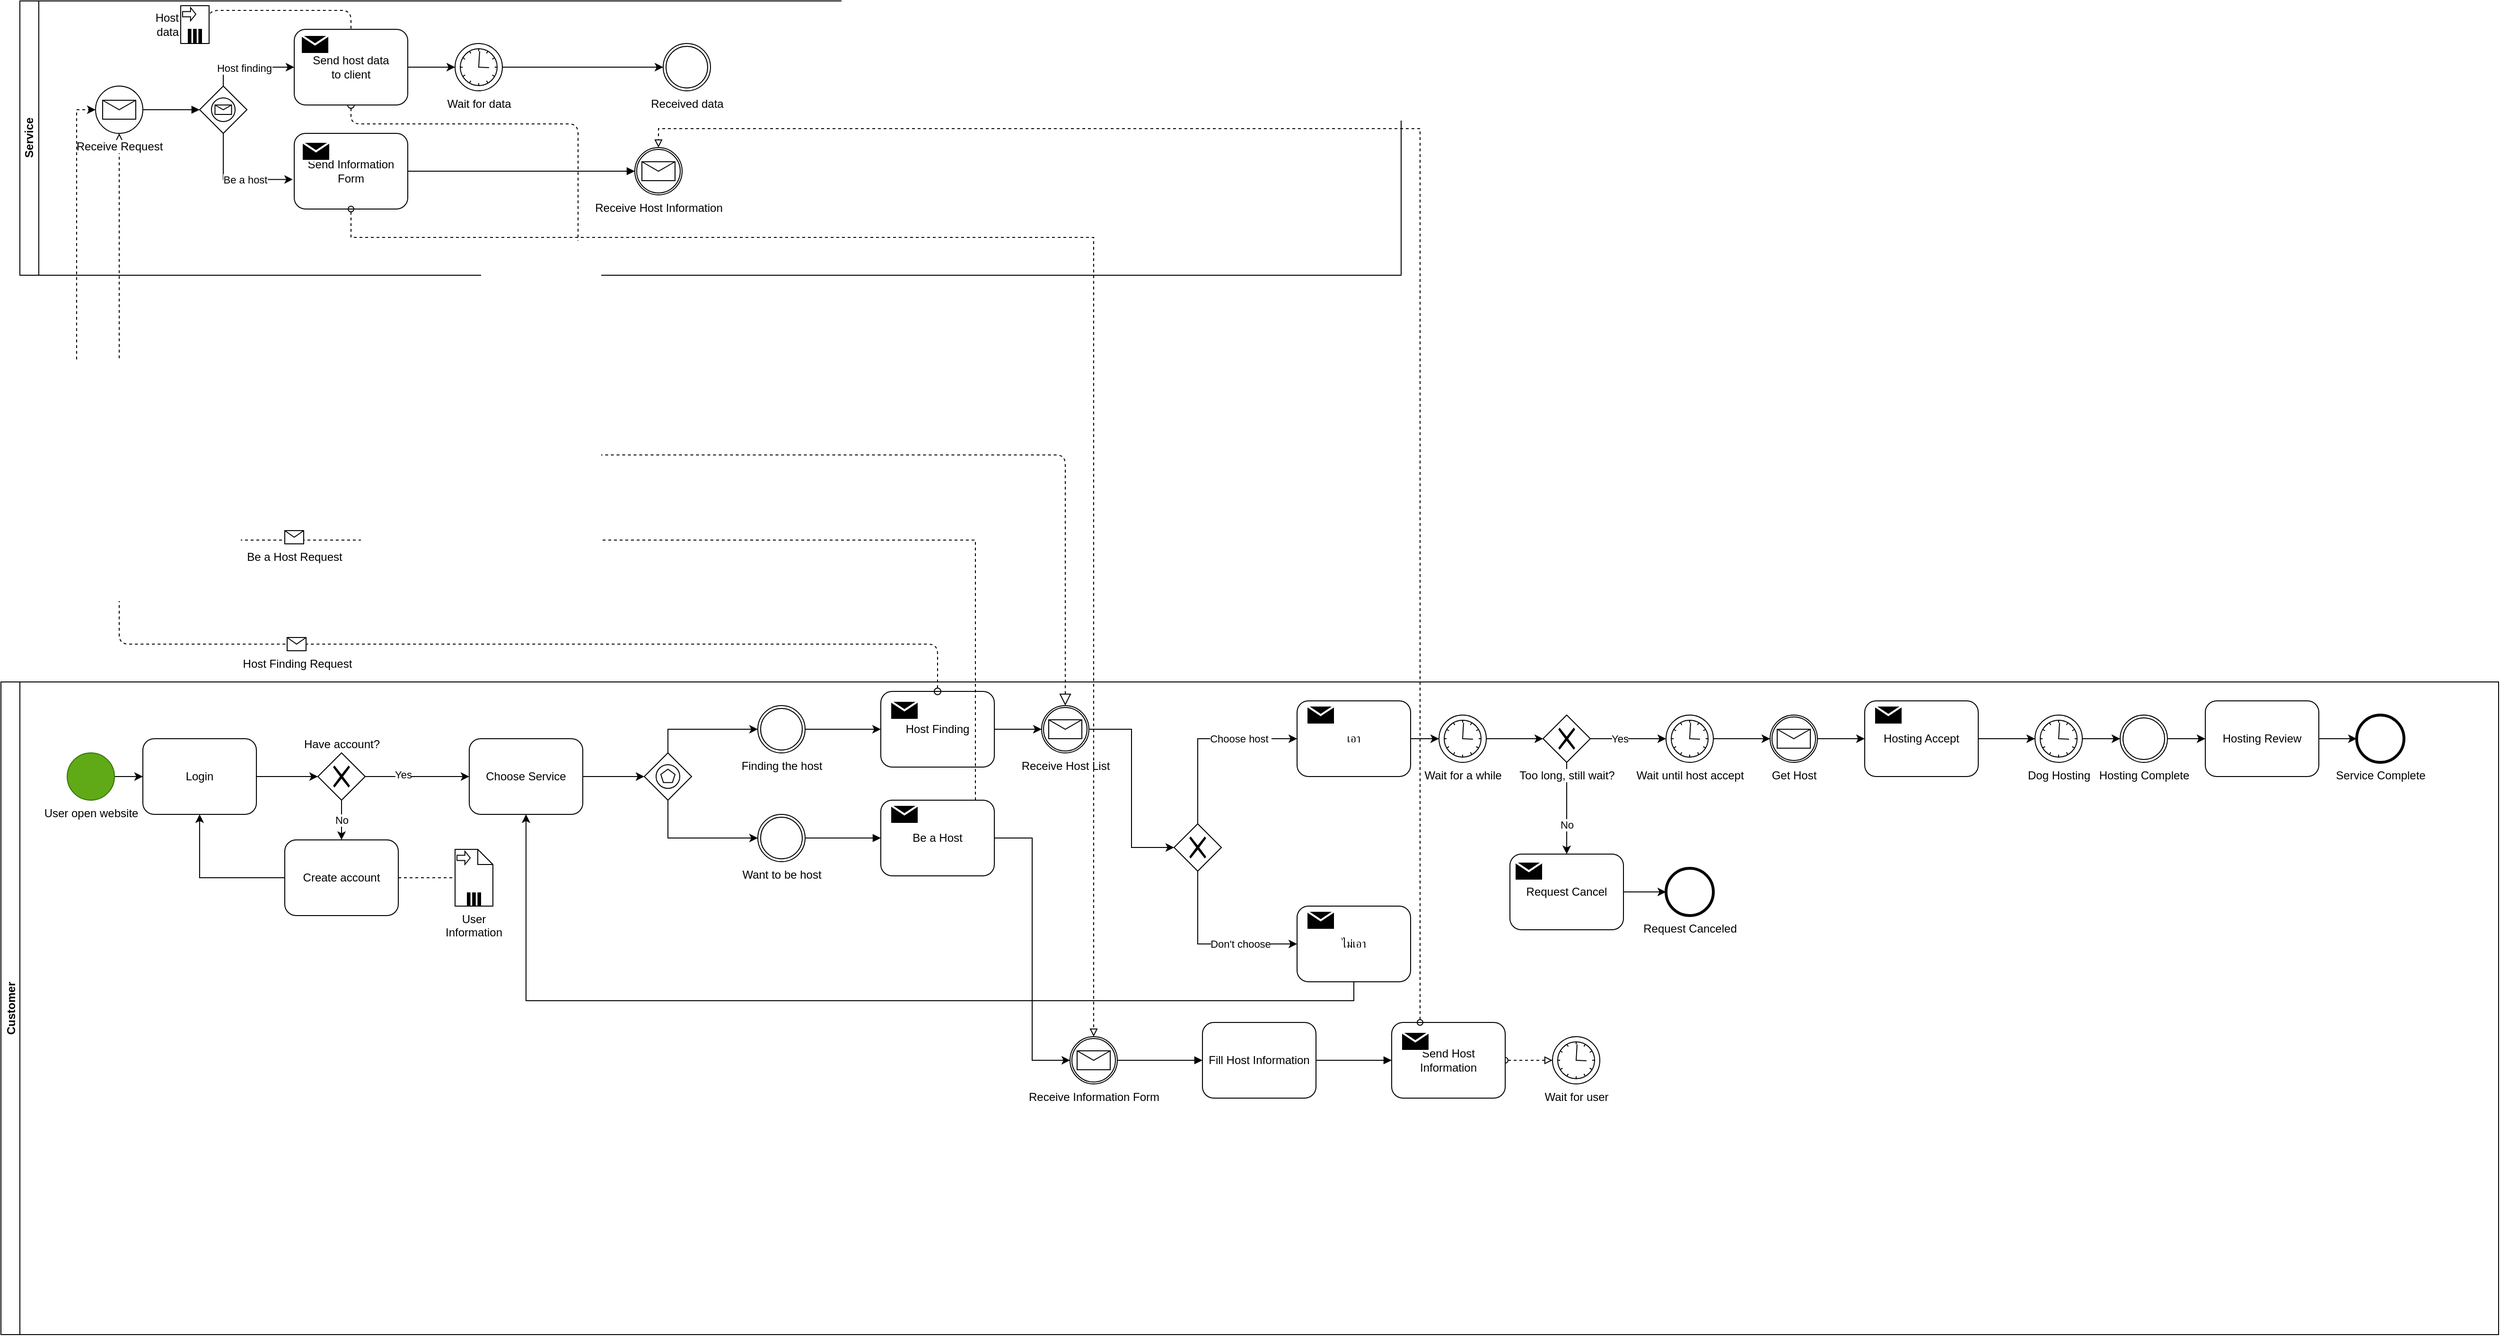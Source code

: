<mxfile version="14.2.9" type="github">
  <diagram id="IrETMiKT1PBol7SlZVVF" name="Page-1">
    <mxGraphModel dx="1027" dy="2868" grid="1" gridSize="10" guides="1" tooltips="1" connect="1" arrows="1" fold="1" page="1" pageScale="1" pageWidth="3300" pageHeight="2339" math="0" shadow="0">
      <root>
        <mxCell id="0" />
        <mxCell id="1" parent="0" />
        <mxCell id="6" value="Customer" style="swimlane;startSize=20;horizontal=0;labelPosition=center;verticalLabelPosition=middle;align=center;verticalAlign=middle;" parent="1" vertex="1">
          <mxGeometry x="170" y="-1280" width="2640" height="690" as="geometry" />
        </mxCell>
        <mxCell id="16" style="edgeStyle=orthogonalEdgeStyle;rounded=0;orthogonalLoop=1;jettySize=auto;html=1;entryX=0;entryY=0.5;entryDx=0;entryDy=0;" parent="6" source="7" target="15" edge="1">
          <mxGeometry relative="1" as="geometry" />
        </mxCell>
        <mxCell id="7" value="&lt;span style=&quot;&quot;&gt;User open website&lt;/span&gt;" style="shape=mxgraph.bpmn.shape;html=1;verticalLabelPosition=bottom;labelBackgroundColor=#FFFFFF;verticalAlign=top;align=center;perimeter=ellipsePerimeter;outlineConnect=0;outline=standard;symbol=general;fillColor=#60a917;strokeColor=#2D7600;" parent="6" vertex="1">
          <mxGeometry x="70" y="75" width="50" height="50" as="geometry" />
        </mxCell>
        <mxCell id="8" value="&lt;span style=&quot;&quot;&gt;Have account?&lt;/span&gt;" style="shape=mxgraph.bpmn.shape;html=1;verticalLabelPosition=top;labelBackgroundColor=#FFFFFF;verticalAlign=bottom;align=center;perimeter=rhombusPerimeter;background=gateway;outlineConnect=0;outline=none;symbol=exclusiveGw;labelPosition=center;" parent="6" vertex="1">
          <mxGeometry x="335" y="75" width="50" height="50" as="geometry" />
        </mxCell>
        <mxCell id="18" style="edgeStyle=orthogonalEdgeStyle;rounded=0;orthogonalLoop=1;jettySize=auto;html=1;entryX=0.5;entryY=1;entryDx=0;entryDy=0;" parent="6" source="10" target="15" edge="1">
          <mxGeometry relative="1" as="geometry" />
        </mxCell>
        <mxCell id="10" value="Create account" style="shape=ext;rounded=1;html=1;whiteSpace=wrap;labelBackgroundColor=#FFFFFF;" parent="6" vertex="1">
          <mxGeometry x="300" y="167" width="120" height="80" as="geometry" />
        </mxCell>
        <mxCell id="45" style="edgeStyle=orthogonalEdgeStyle;rounded=0;orthogonalLoop=1;jettySize=auto;html=1;entryX=0;entryY=0.5;entryDx=0;entryDy=0;" parent="6" source="14" target="46" edge="1">
          <mxGeometry relative="1" as="geometry">
            <mxPoint x="670" y="100" as="targetPoint" />
          </mxGeometry>
        </mxCell>
        <mxCell id="14" value="Choose Service" style="shape=ext;rounded=1;html=1;whiteSpace=wrap;labelBackgroundColor=#FFFFFF;" parent="6" vertex="1">
          <mxGeometry x="495" y="60" width="120" height="80" as="geometry" />
        </mxCell>
        <mxCell id="12" style="edgeStyle=orthogonalEdgeStyle;rounded=0;orthogonalLoop=1;jettySize=auto;html=1;exitX=1;exitY=0.5;exitDx=0;exitDy=0;entryX=0;entryY=0.5;entryDx=0;entryDy=0;" parent="6" source="8" target="14" edge="1">
          <mxGeometry relative="1" as="geometry">
            <mxPoint x="385" y="90.167" as="targetPoint" />
          </mxGeometry>
        </mxCell>
        <mxCell id="13" value="Yes" style="edgeLabel;html=1;align=center;verticalAlign=middle;resizable=0;points=[];" parent="12" vertex="1" connectable="0">
          <mxGeometry x="-0.277" y="2" relative="1" as="geometry">
            <mxPoint as="offset" />
          </mxGeometry>
        </mxCell>
        <mxCell id="9" value="No" style="edgeStyle=orthogonalEdgeStyle;rounded=0;orthogonalLoop=1;jettySize=auto;html=1;exitX=0.5;exitY=1;exitDx=0;exitDy=0;entryX=0.5;entryY=0;entryDx=0;entryDy=0;" parent="6" source="8" target="10" edge="1">
          <mxGeometry relative="1" as="geometry">
            <mxPoint x="280" y="170" as="targetPoint" />
          </mxGeometry>
        </mxCell>
        <mxCell id="17" style="edgeStyle=orthogonalEdgeStyle;rounded=0;orthogonalLoop=1;jettySize=auto;html=1;entryX=0;entryY=0.5;entryDx=0;entryDy=0;" parent="6" source="15" target="8" edge="1">
          <mxGeometry relative="1" as="geometry" />
        </mxCell>
        <mxCell id="15" value="Login" style="shape=ext;rounded=1;html=1;whiteSpace=wrap;" parent="6" vertex="1">
          <mxGeometry x="150" y="60" width="120" height="80" as="geometry" />
        </mxCell>
        <mxCell id="36" value="User Information" style="shape=note;whiteSpace=wrap;size=16;html=1;dropTarget=0;labelPosition=center;verticalLabelPosition=bottom;align=center;verticalAlign=top;" parent="6" vertex="1">
          <mxGeometry x="480" y="177" width="40" height="60" as="geometry" />
        </mxCell>
        <mxCell id="37" value="" style="html=1;shape=singleArrow;arrowWidth=0.4;arrowSize=0.4;outlineConnect=0;" parent="36" vertex="1">
          <mxGeometry width="14" height="14" relative="1" as="geometry">
            <mxPoint x="2" y="2" as="offset" />
          </mxGeometry>
        </mxCell>
        <mxCell id="38" value="" style="html=1;whiteSpace=wrap;shape=parallelMarker;outlineConnect=0;" parent="36" vertex="1">
          <mxGeometry x="0.5" y="1" width="14" height="14" relative="1" as="geometry">
            <mxPoint x="-7" y="-14" as="offset" />
          </mxGeometry>
        </mxCell>
        <mxCell id="42" value="" style="edgeStyle=elbowEdgeStyle;html=1;endArrow=none;elbow=vertical;dashed=1;exitX=1;exitY=0.5;exitDx=0;exitDy=0;entryX=0;entryY=0.5;entryDx=0;entryDy=0;entryPerimeter=0;" parent="6" source="10" target="36" edge="1">
          <mxGeometry width="160" relative="1" as="geometry">
            <mxPoint x="560" y="206.0" as="sourcePoint" />
            <mxPoint x="635" y="208.0" as="targetPoint" />
          </mxGeometry>
        </mxCell>
        <mxCell id="51" style="edgeStyle=orthogonalEdgeStyle;rounded=0;orthogonalLoop=1;jettySize=auto;html=1;entryX=0;entryY=0.5;entryDx=0;entryDy=0;" parent="6" source="46" target="48" edge="1">
          <mxGeometry relative="1" as="geometry">
            <Array as="points">
              <mxPoint x="705" y="165" />
            </Array>
          </mxGeometry>
        </mxCell>
        <mxCell id="46" value="" style="shape=mxgraph.bpmn.shape;html=1;verticalLabelPosition=bottom;labelBackgroundColor=#ffffff;verticalAlign=top;align=center;perimeter=rhombusPerimeter;background=gateway;outlineConnect=0;outline=standard;symbol=multiple;" parent="6" vertex="1">
          <mxGeometry x="680" y="75" width="50" height="50" as="geometry" />
        </mxCell>
        <mxCell id="55" style="edgeStyle=orthogonalEdgeStyle;rounded=0;orthogonalLoop=1;jettySize=auto;html=1;exitX=1;exitY=0.5;exitDx=0;exitDy=0;entryX=0;entryY=0.5;entryDx=0;entryDy=0;" parent="6" source="47" target="54" edge="1">
          <mxGeometry relative="1" as="geometry" />
        </mxCell>
        <mxCell id="47" value="&lt;span style=&quot;&quot;&gt;Finding the host&lt;/span&gt;" style="shape=mxgraph.bpmn.shape;html=1;verticalLabelPosition=bottom;labelBackgroundColor=#FFFFFF;verticalAlign=top;align=center;perimeter=ellipsePerimeter;outlineConnect=0;outline=throwing;symbol=general;" parent="6" vertex="1">
          <mxGeometry x="800" y="25" width="50" height="50" as="geometry" />
        </mxCell>
        <mxCell id="48" value="&lt;span style=&quot;&quot;&gt;Want to be host&lt;/span&gt;" style="shape=mxgraph.bpmn.shape;html=1;verticalLabelPosition=bottom;labelBackgroundColor=#FFFFFF;verticalAlign=top;align=center;perimeter=ellipsePerimeter;outlineConnect=0;outline=throwing;symbol=general;" parent="6" vertex="1">
          <mxGeometry x="800" y="140" width="50" height="50" as="geometry" />
        </mxCell>
        <mxCell id="50" style="edgeStyle=orthogonalEdgeStyle;rounded=0;orthogonalLoop=1;jettySize=auto;html=1;exitX=0.5;exitY=0;exitDx=0;exitDy=0;entryX=0;entryY=0.5;entryDx=0;entryDy=0;" parent="6" source="46" target="47" edge="1">
          <mxGeometry relative="1" as="geometry">
            <mxPoint x="750" y="50" as="targetPoint" />
          </mxGeometry>
        </mxCell>
        <mxCell id="T-1_7jK3bNMxZLInZrGx-74" style="edgeStyle=orthogonalEdgeStyle;rounded=0;orthogonalLoop=1;jettySize=auto;html=1;exitX=1;exitY=0.5;exitDx=0;exitDy=0;entryX=0;entryY=0.5;entryDx=0;entryDy=0;" parent="6" source="54" target="T-1_7jK3bNMxZLInZrGx-72" edge="1">
          <mxGeometry relative="1" as="geometry" />
        </mxCell>
        <mxCell id="54" value="Host Finding" style="shape=ext;rounded=1;html=1;whiteSpace=wrap;labelBackgroundColor=#FFFFFF;" parent="6" vertex="1">
          <mxGeometry x="930" y="10" width="120" height="80" as="geometry" />
        </mxCell>
        <mxCell id="GYebaWpX_v4GkrJhdZKg-70" style="edgeStyle=orthogonalEdgeStyle;rounded=0;orthogonalLoop=1;jettySize=auto;html=1;entryX=0;entryY=0.5;entryDx=0;entryDy=0;startArrow=none;startFill=0;" edge="1" parent="6" source="61" target="GYebaWpX_v4GkrJhdZKg-68">
          <mxGeometry relative="1" as="geometry" />
        </mxCell>
        <mxCell id="61" value="Be a Host" style="shape=ext;rounded=1;html=1;whiteSpace=wrap;labelBackgroundColor=#FFFFFF;" parent="6" vertex="1">
          <mxGeometry x="930" y="125" width="120" height="80" as="geometry" />
        </mxCell>
        <mxCell id="60" style="edgeStyle=none;orthogonalLoop=1;jettySize=auto;html=1;endArrow=block;endFill=1;endSize=6;entryX=0;entryY=0.5;entryDx=0;entryDy=0;" parent="6" source="48" target="61" edge="1">
          <mxGeometry relative="1" as="geometry">
            <mxPoint x="920" y="165" as="targetPoint" />
          </mxGeometry>
        </mxCell>
        <mxCell id="T-1_7jK3bNMxZLInZrGx-62" value="" style="shape=message;whiteSpace=wrap;html=1;outlineConnect=0;fillColor=#000000;strokeColor=#ffffff;strokeWidth=2;" parent="6" vertex="1">
          <mxGeometry x="940" y="20" width="30" height="20" as="geometry" />
        </mxCell>
        <mxCell id="T-1_7jK3bNMxZLInZrGx-63" style="edgeStyle=orthogonalEdgeStyle;rounded=0;orthogonalLoop=1;jettySize=auto;html=1;exitX=0.5;exitY=1;exitDx=0;exitDy=0;" parent="6" source="T-1_7jK3bNMxZLInZrGx-62" target="T-1_7jK3bNMxZLInZrGx-62" edge="1">
          <mxGeometry relative="1" as="geometry" />
        </mxCell>
        <mxCell id="T-1_7jK3bNMxZLInZrGx-64" value="" style="shape=message;whiteSpace=wrap;html=1;outlineConnect=0;fillColor=#000000;strokeColor=#ffffff;strokeWidth=2;" parent="6" vertex="1">
          <mxGeometry x="940" y="130" width="30" height="20" as="geometry" />
        </mxCell>
        <mxCell id="U3PMsX30JAEfUQWBjq2b-96" style="edgeStyle=orthogonalEdgeStyle;rounded=0;orthogonalLoop=1;jettySize=auto;html=1;exitX=1;exitY=0.5;exitDx=0;exitDy=0;entryX=0;entryY=0.5;entryDx=0;entryDy=0;" parent="6" source="T-1_7jK3bNMxZLInZrGx-72" target="U3PMsX30JAEfUQWBjq2b-121" edge="1">
          <mxGeometry relative="1" as="geometry">
            <mxPoint x="1240" y="175" as="targetPoint" />
          </mxGeometry>
        </mxCell>
        <mxCell id="T-1_7jK3bNMxZLInZrGx-72" value="Receive Host List" style="shape=mxgraph.bpmn.shape;html=1;verticalLabelPosition=bottom;labelBackgroundColor=#ffffff;verticalAlign=top;align=center;perimeter=ellipsePerimeter;outlineConnect=0;outline=catching;symbol=message;" parent="6" vertex="1">
          <mxGeometry x="1100" y="25" width="50" height="50" as="geometry" />
        </mxCell>
        <mxCell id="U3PMsX30JAEfUQWBjq2b-110" value="เอา" style="shape=ext;rounded=1;html=1;whiteSpace=wrap;labelBackgroundColor=#FFFFFF;" parent="6" vertex="1">
          <mxGeometry x="1370" y="20" width="120" height="80" as="geometry" />
        </mxCell>
        <mxCell id="U3PMsX30JAEfUQWBjq2b-111" value="" style="shape=message;whiteSpace=wrap;html=1;outlineConnect=0;fillColor=#000000;strokeColor=#ffffff;strokeWidth=2;" parent="6" vertex="1">
          <mxGeometry x="1380" y="25" width="30" height="20" as="geometry" />
        </mxCell>
        <mxCell id="U3PMsX30JAEfUQWBjq2b-103" style="edgeStyle=orthogonalEdgeStyle;rounded=0;orthogonalLoop=1;jettySize=auto;html=1;entryX=0;entryY=0.5;entryDx=0;entryDy=0;exitX=0.5;exitY=0;exitDx=0;exitDy=0;" parent="6" source="U3PMsX30JAEfUQWBjq2b-121" target="U3PMsX30JAEfUQWBjq2b-110" edge="1">
          <mxGeometry relative="1" as="geometry">
            <mxPoint x="1265" y="210" as="targetPoint" />
            <mxPoint x="1265" y="150" as="sourcePoint" />
          </mxGeometry>
        </mxCell>
        <mxCell id="U3PMsX30JAEfUQWBjq2b-119" value="Choose host&amp;nbsp;" style="edgeLabel;html=1;align=center;verticalAlign=middle;resizable=0;points=[];" parent="U3PMsX30JAEfUQWBjq2b-103" connectable="0" vertex="1">
          <mxGeometry x="0.383" relative="1" as="geometry">
            <mxPoint as="offset" />
          </mxGeometry>
        </mxCell>
        <mxCell id="U3PMsX30JAEfUQWBjq2b-128" style="edgeStyle=orthogonalEdgeStyle;rounded=0;orthogonalLoop=1;jettySize=auto;html=1;exitX=0.5;exitY=1;exitDx=0;exitDy=0;entryX=0.5;entryY=1;entryDx=0;entryDy=0;" parent="6" source="U3PMsX30JAEfUQWBjq2b-112" target="14" edge="1">
          <mxGeometry relative="1" as="geometry" />
        </mxCell>
        <mxCell id="U3PMsX30JAEfUQWBjq2b-112" value="ไม่เอา" style="shape=ext;rounded=1;html=1;whiteSpace=wrap;labelBackgroundColor=#FFFFFF;" parent="6" vertex="1">
          <mxGeometry x="1370" y="237" width="120" height="80" as="geometry" />
        </mxCell>
        <mxCell id="U3PMsX30JAEfUQWBjq2b-113" value="" style="shape=message;whiteSpace=wrap;html=1;outlineConnect=0;fillColor=#000000;strokeColor=#ffffff;strokeWidth=2;" parent="6" vertex="1">
          <mxGeometry x="1380" y="242" width="30" height="20" as="geometry" />
        </mxCell>
        <mxCell id="U3PMsX30JAEfUQWBjq2b-122" style="edgeStyle=orthogonalEdgeStyle;rounded=0;orthogonalLoop=1;jettySize=auto;html=1;exitX=0.5;exitY=1;exitDx=0;exitDy=0;entryX=0;entryY=0.5;entryDx=0;entryDy=0;" parent="6" source="U3PMsX30JAEfUQWBjq2b-121" target="U3PMsX30JAEfUQWBjq2b-112" edge="1">
          <mxGeometry relative="1" as="geometry" />
        </mxCell>
        <mxCell id="U3PMsX30JAEfUQWBjq2b-123" value="Don&#39;t choose" style="edgeLabel;html=1;align=center;verticalAlign=middle;resizable=0;points=[];" parent="U3PMsX30JAEfUQWBjq2b-122" connectable="0" vertex="1">
          <mxGeometry x="0.228" relative="1" as="geometry">
            <mxPoint x="10" as="offset" />
          </mxGeometry>
        </mxCell>
        <mxCell id="U3PMsX30JAEfUQWBjq2b-121" value="" style="shape=mxgraph.bpmn.shape;html=1;verticalLabelPosition=bottom;labelBackgroundColor=#ffffff;verticalAlign=top;align=center;perimeter=rhombusPerimeter;background=gateway;outlineConnect=0;outline=none;symbol=exclusiveGw;" parent="6" vertex="1">
          <mxGeometry x="1240" y="150" width="50" height="50" as="geometry" />
        </mxCell>
        <mxCell id="U3PMsX30JAEfUQWBjq2b-131" style="edgeStyle=orthogonalEdgeStyle;rounded=0;orthogonalLoop=1;jettySize=auto;html=1;exitX=1;exitY=0.5;exitDx=0;exitDy=0;entryX=0;entryY=0.5;entryDx=0;entryDy=0;" parent="6" source="U3PMsX30JAEfUQWBjq2b-129" target="U3PMsX30JAEfUQWBjq2b-130" edge="1">
          <mxGeometry relative="1" as="geometry" />
        </mxCell>
        <mxCell id="U3PMsX30JAEfUQWBjq2b-129" value="Wait for a while" style="shape=mxgraph.bpmn.shape;html=1;verticalLabelPosition=bottom;labelBackgroundColor=#ffffff;verticalAlign=top;align=center;perimeter=ellipsePerimeter;outlineConnect=0;outline=eventInt;symbol=timer;" parent="6" vertex="1">
          <mxGeometry x="1520" y="35" width="50" height="50" as="geometry" />
        </mxCell>
        <mxCell id="U3PMsX30JAEfUQWBjq2b-135" style="edgeStyle=orthogonalEdgeStyle;rounded=0;orthogonalLoop=1;jettySize=auto;html=1;entryX=0;entryY=0.5;entryDx=0;entryDy=0;" parent="6" source="U3PMsX30JAEfUQWBjq2b-130" target="h3d5h09bkvbN1Yg0jdXW-66" edge="1">
          <mxGeometry relative="1" as="geometry">
            <Array as="points" />
            <mxPoint x="1800" y="60" as="targetPoint" />
          </mxGeometry>
        </mxCell>
        <mxCell id="U3PMsX30JAEfUQWBjq2b-138" value="Yes" style="edgeLabel;html=1;align=center;verticalAlign=middle;resizable=0;points=[];" parent="U3PMsX30JAEfUQWBjq2b-135" connectable="0" vertex="1">
          <mxGeometry x="-0.223" y="-1" relative="1" as="geometry">
            <mxPoint y="-1.03" as="offset" />
          </mxGeometry>
        </mxCell>
        <mxCell id="U3PMsX30JAEfUQWBjq2b-137" style="edgeStyle=orthogonalEdgeStyle;rounded=0;orthogonalLoop=1;jettySize=auto;html=1;entryX=0.5;entryY=0;entryDx=0;entryDy=0;exitX=0.5;exitY=1;exitDx=0;exitDy=0;" parent="6" source="U3PMsX30JAEfUQWBjq2b-130" target="U3PMsX30JAEfUQWBjq2b-136" edge="1">
          <mxGeometry relative="1" as="geometry" />
        </mxCell>
        <mxCell id="U3PMsX30JAEfUQWBjq2b-139" value="No" style="edgeLabel;html=1;align=center;verticalAlign=middle;resizable=0;points=[];" parent="U3PMsX30JAEfUQWBjq2b-137" connectable="0" vertex="1">
          <mxGeometry x="-0.229" y="2" relative="1" as="geometry">
            <mxPoint x="-2" y="28" as="offset" />
          </mxGeometry>
        </mxCell>
        <mxCell id="U3PMsX30JAEfUQWBjq2b-130" value="Too long, still wait?" style="shape=mxgraph.bpmn.shape;html=1;verticalLabelPosition=bottom;labelBackgroundColor=#ffffff;verticalAlign=top;align=center;perimeter=rhombusPerimeter;background=gateway;outlineConnect=0;outline=none;symbol=exclusiveGw;" parent="6" vertex="1">
          <mxGeometry x="1630" y="35" width="50" height="50" as="geometry" />
        </mxCell>
        <mxCell id="h3d5h09bkvbN1Yg0jdXW-64" style="edgeStyle=orthogonalEdgeStyle;rounded=0;orthogonalLoop=1;jettySize=auto;html=1;entryX=0;entryY=0.5;entryDx=0;entryDy=0;" parent="6" source="U3PMsX30JAEfUQWBjq2b-136" target="h3d5h09bkvbN1Yg0jdXW-63" edge="1">
          <mxGeometry relative="1" as="geometry" />
        </mxCell>
        <mxCell id="U3PMsX30JAEfUQWBjq2b-136" value="Request Cancel" style="shape=ext;rounded=1;html=1;whiteSpace=wrap;labelBackgroundColor=#FFFFFF;" parent="6" vertex="1">
          <mxGeometry x="1595" y="182" width="120" height="80" as="geometry" />
        </mxCell>
        <mxCell id="h3d5h09bkvbN1Yg0jdXW-63" value="Request Canceled" style="shape=mxgraph.bpmn.shape;html=1;verticalLabelPosition=bottom;labelBackgroundColor=#ffffff;verticalAlign=top;align=center;perimeter=ellipsePerimeter;outlineConnect=0;outline=end;symbol=general;" parent="6" vertex="1">
          <mxGeometry x="1760" y="197" width="50" height="50" as="geometry" />
        </mxCell>
        <mxCell id="h3d5h09bkvbN1Yg0jdXW-65" value="" style="shape=message;whiteSpace=wrap;html=1;outlineConnect=0;fillColor=#000000;strokeColor=#ffffff;strokeWidth=2;" parent="6" vertex="1">
          <mxGeometry x="1600" y="190" width="30" height="20" as="geometry" />
        </mxCell>
        <mxCell id="h3d5h09bkvbN1Yg0jdXW-67" style="edgeStyle=orthogonalEdgeStyle;rounded=0;orthogonalLoop=1;jettySize=auto;html=1;entryX=0;entryY=0.5;entryDx=0;entryDy=0;" parent="6" source="h3d5h09bkvbN1Yg0jdXW-66" target="h3d5h09bkvbN1Yg0jdXW-86" edge="1">
          <mxGeometry relative="1" as="geometry">
            <mxPoint x="1870.0" y="60.0" as="targetPoint" />
          </mxGeometry>
        </mxCell>
        <mxCell id="h3d5h09bkvbN1Yg0jdXW-66" value="Wait until host accept" style="shape=mxgraph.bpmn.shape;html=1;verticalLabelPosition=bottom;labelBackgroundColor=#ffffff;verticalAlign=top;align=center;perimeter=ellipsePerimeter;outlineConnect=0;outline=eventInt;symbol=timer;" parent="6" vertex="1">
          <mxGeometry x="1760" y="35" width="50" height="50" as="geometry" />
        </mxCell>
        <mxCell id="U3PMsX30JAEfUQWBjq2b-127" value="" style="edgeStyle=orthogonalEdgeStyle;rounded=0;orthogonalLoop=1;jettySize=auto;html=1;entryX=0;entryY=0.5;entryDx=0;entryDy=0;" parent="6" source="U3PMsX30JAEfUQWBjq2b-110" target="U3PMsX30JAEfUQWBjq2b-129" edge="1">
          <mxGeometry relative="1" as="geometry">
            <mxPoint x="1570" y="60" as="targetPoint" />
          </mxGeometry>
        </mxCell>
        <mxCell id="h3d5h09bkvbN1Yg0jdXW-73" style="edgeStyle=orthogonalEdgeStyle;rounded=0;orthogonalLoop=1;jettySize=auto;html=1;entryX=0;entryY=0.5;entryDx=0;entryDy=0;exitX=1;exitY=0.5;exitDx=0;exitDy=0;" parent="6" source="h3d5h09bkvbN1Yg0jdXW-78" target="h3d5h09bkvbN1Yg0jdXW-71" edge="1">
          <mxGeometry relative="1" as="geometry">
            <mxPoint x="2250" y="60.034" as="sourcePoint" />
          </mxGeometry>
        </mxCell>
        <mxCell id="h3d5h09bkvbN1Yg0jdXW-77" style="edgeStyle=orthogonalEdgeStyle;rounded=0;orthogonalLoop=1;jettySize=auto;html=1;entryX=0;entryY=0.5;entryDx=0;entryDy=0;" parent="6" source="h3d5h09bkvbN1Yg0jdXW-71" target="h3d5h09bkvbN1Yg0jdXW-75" edge="1">
          <mxGeometry relative="1" as="geometry" />
        </mxCell>
        <mxCell id="h3d5h09bkvbN1Yg0jdXW-71" value="Hosting Complete" style="shape=mxgraph.bpmn.shape;html=1;verticalLabelPosition=bottom;labelBackgroundColor=#ffffff;verticalAlign=top;align=center;perimeter=ellipsePerimeter;outlineConnect=0;outline=throwing;symbol=general;" parent="6" vertex="1">
          <mxGeometry x="2240" y="35" width="50" height="50" as="geometry" />
        </mxCell>
        <mxCell id="h3d5h09bkvbN1Yg0jdXW-75" value="Hosting Review" style="shape=ext;rounded=1;html=1;whiteSpace=wrap;" parent="6" vertex="1">
          <mxGeometry x="2330" y="20" width="120" height="80" as="geometry" />
        </mxCell>
        <mxCell id="h3d5h09bkvbN1Yg0jdXW-78" value="Dog Hosting" style="shape=mxgraph.bpmn.shape;html=1;verticalLabelPosition=bottom;labelBackgroundColor=#ffffff;verticalAlign=top;align=center;perimeter=ellipsePerimeter;outlineConnect=0;outline=standard;symbol=timer;" parent="6" vertex="1">
          <mxGeometry x="2150" y="35" width="50" height="50" as="geometry" />
        </mxCell>
        <mxCell id="h3d5h09bkvbN1Yg0jdXW-82" value="Service Complete" style="shape=mxgraph.bpmn.shape;html=1;verticalLabelPosition=bottom;labelBackgroundColor=#ffffff;verticalAlign=top;align=center;perimeter=ellipsePerimeter;outlineConnect=0;outline=end;symbol=general;" parent="6" vertex="1">
          <mxGeometry x="2490" y="35" width="50" height="50" as="geometry" />
        </mxCell>
        <mxCell id="h3d5h09bkvbN1Yg0jdXW-80" style="edgeStyle=orthogonalEdgeStyle;rounded=0;orthogonalLoop=1;jettySize=auto;html=1;" parent="6" source="h3d5h09bkvbN1Yg0jdXW-75" target="h3d5h09bkvbN1Yg0jdXW-82" edge="1">
          <mxGeometry relative="1" as="geometry">
            <mxPoint x="2490" y="60" as="targetPoint" />
          </mxGeometry>
        </mxCell>
        <mxCell id="h3d5h09bkvbN1Yg0jdXW-89" style="edgeStyle=orthogonalEdgeStyle;rounded=0;orthogonalLoop=1;jettySize=auto;html=1;entryX=0;entryY=0.5;entryDx=0;entryDy=0;" parent="6" source="h3d5h09bkvbN1Yg0jdXW-86" target="h3d5h09bkvbN1Yg0jdXW-88" edge="1">
          <mxGeometry relative="1" as="geometry" />
        </mxCell>
        <mxCell id="h3d5h09bkvbN1Yg0jdXW-86" value="Get Host" style="shape=mxgraph.bpmn.shape;html=1;verticalLabelPosition=bottom;labelBackgroundColor=#ffffff;verticalAlign=top;align=center;perimeter=ellipsePerimeter;outlineConnect=0;outline=catching;symbol=message;" parent="6" vertex="1">
          <mxGeometry x="1870" y="35" width="50" height="50" as="geometry" />
        </mxCell>
        <mxCell id="h3d5h09bkvbN1Yg0jdXW-90" style="edgeStyle=orthogonalEdgeStyle;rounded=0;orthogonalLoop=1;jettySize=auto;html=1;entryX=0;entryY=0.5;entryDx=0;entryDy=0;" parent="6" source="h3d5h09bkvbN1Yg0jdXW-88" target="h3d5h09bkvbN1Yg0jdXW-78" edge="1">
          <mxGeometry relative="1" as="geometry" />
        </mxCell>
        <mxCell id="h3d5h09bkvbN1Yg0jdXW-88" value="Hosting Accept" style="shape=ext;rounded=1;html=1;whiteSpace=wrap;labelBackgroundColor=#FFFFFF;" parent="6" vertex="1">
          <mxGeometry x="1970" y="20" width="120" height="80" as="geometry" />
        </mxCell>
        <mxCell id="h3d5h09bkvbN1Yg0jdXW-91" value="" style="shape=message;whiteSpace=wrap;html=1;outlineConnect=0;fillColor=#000000;strokeColor=#ffffff;strokeWidth=2;" parent="6" vertex="1">
          <mxGeometry x="1980" y="25" width="30" height="20" as="geometry" />
        </mxCell>
        <mxCell id="GYebaWpX_v4GkrJhdZKg-72" style="edgeStyle=orthogonalEdgeStyle;rounded=0;orthogonalLoop=1;jettySize=auto;html=1;entryX=0;entryY=0.5;entryDx=0;entryDy=0;startArrow=none;startFill=0;endArrow=block;endFill=1;" edge="1" parent="6" source="GYebaWpX_v4GkrJhdZKg-68" target="GYebaWpX_v4GkrJhdZKg-71">
          <mxGeometry relative="1" as="geometry" />
        </mxCell>
        <mxCell id="GYebaWpX_v4GkrJhdZKg-68" value="Receive Information Form&lt;br&gt;" style="shape=mxgraph.bpmn.shape;html=1;verticalLabelPosition=bottom;labelBackgroundColor=#ffffff;verticalAlign=top;align=center;perimeter=ellipsePerimeter;outlineConnect=0;outline=catching;symbol=message;" vertex="1" parent="6">
          <mxGeometry x="1130" y="375" width="50" height="50" as="geometry" />
        </mxCell>
        <mxCell id="GYebaWpX_v4GkrJhdZKg-74" style="edgeStyle=orthogonalEdgeStyle;rounded=0;orthogonalLoop=1;jettySize=auto;html=1;entryX=0;entryY=0.5;entryDx=0;entryDy=0;startArrow=none;startFill=0;endArrow=block;endFill=1;" edge="1" parent="6" source="GYebaWpX_v4GkrJhdZKg-71" target="GYebaWpX_v4GkrJhdZKg-73">
          <mxGeometry relative="1" as="geometry" />
        </mxCell>
        <mxCell id="GYebaWpX_v4GkrJhdZKg-71" value="Fill Host Information" style="shape=ext;rounded=1;html=1;whiteSpace=wrap;" vertex="1" parent="6">
          <mxGeometry x="1270" y="360" width="120" height="80" as="geometry" />
        </mxCell>
        <mxCell id="GYebaWpX_v4GkrJhdZKg-81" style="edgeStyle=orthogonalEdgeStyle;rounded=0;orthogonalLoop=1;jettySize=auto;html=1;entryX=0;entryY=0.5;entryDx=0;entryDy=0;dashed=1;startArrow=oval;startFill=0;endArrow=block;endFill=0;" edge="1" parent="6" source="GYebaWpX_v4GkrJhdZKg-73" target="GYebaWpX_v4GkrJhdZKg-80">
          <mxGeometry relative="1" as="geometry" />
        </mxCell>
        <mxCell id="GYebaWpX_v4GkrJhdZKg-73" value="Send Host Information" style="shape=ext;rounded=1;html=1;whiteSpace=wrap;labelBackgroundColor=#FFFFFF;" vertex="1" parent="6">
          <mxGeometry x="1470" y="360" width="120" height="80" as="geometry" />
        </mxCell>
        <mxCell id="GYebaWpX_v4GkrJhdZKg-75" value="" style="shape=message;whiteSpace=wrap;html=1;outlineConnect=0;fillColor=#000000;strokeColor=#ffffff;strokeWidth=2;" vertex="1" parent="6">
          <mxGeometry x="1480" y="370" width="30" height="20" as="geometry" />
        </mxCell>
        <mxCell id="GYebaWpX_v4GkrJhdZKg-80" value="Wait for user" style="shape=mxgraph.bpmn.shape;html=1;verticalLabelPosition=bottom;labelBackgroundColor=#ffffff;verticalAlign=top;align=center;perimeter=ellipsePerimeter;outlineConnect=0;outline=eventInt;symbol=timer;" vertex="1" parent="6">
          <mxGeometry x="1640" y="375" width="50" height="50" as="geometry" />
        </mxCell>
        <mxCell id="T-1_7jK3bNMxZLInZrGx-77" value="" style="startArrow=oval;startFill=0;startSize=7;endArrow=block;endFill=0;endSize=10;dashed=1;html=1;exitX=0.5;exitY=0;exitDx=0;exitDy=0;entryX=0.5;entryY=1;entryDx=0;entryDy=0;labelPosition=center;verticalLabelPosition=bottom;align=center;verticalAlign=top;" parent="1" source="54" target="25" edge="1">
          <mxGeometry relative="1" as="geometry">
            <mxPoint x="1240" y="-690" as="sourcePoint" />
            <mxPoint x="720" y="-790" as="targetPoint" />
            <Array as="points">
              <mxPoint x="1160" y="-1320" />
              <mxPoint x="295" y="-1320" />
            </Array>
          </mxGeometry>
        </mxCell>
        <mxCell id="T-1_7jK3bNMxZLInZrGx-78" value="Host Finding Request" style="shape=message;html=1;outlineConnect=0;labelPosition=center;verticalLabelPosition=bottom;align=center;verticalAlign=top;" parent="T-1_7jK3bNMxZLInZrGx-77" vertex="1">
          <mxGeometry width="20" height="14" relative="1" as="geometry">
            <mxPoint x="-10" y="-7" as="offset" />
          </mxGeometry>
        </mxCell>
        <mxCell id="195McSU9WJfHkvbfgUNv-107" value="" style="startArrow=oval;startFill=0;startSize=7;endArrow=block;endFill=0;endSize=10;dashed=1;html=1;fontColor=#000000;exitX=0.5;exitY=1;exitDx=0;exitDy=0;entryX=0.5;entryY=0;entryDx=0;entryDy=0;" parent="1" source="195McSU9WJfHkvbfgUNv-89" target="T-1_7jK3bNMxZLInZrGx-72" edge="1">
          <mxGeometry width="100" relative="1" as="geometry">
            <mxPoint x="650" y="-1510" as="sourcePoint" />
            <mxPoint x="1300" y="-1290" as="targetPoint" />
            <Array as="points">
              <mxPoint x="540" y="-1870" />
              <mxPoint x="780" y="-1870" />
              <mxPoint x="780" y="-1600" />
              <mxPoint x="780" y="-1520" />
              <mxPoint x="1295" y="-1520" />
            </Array>
          </mxGeometry>
        </mxCell>
        <mxCell id="4" value="Service" style="swimlane;html=1;startSize=20;horizontal=0;" parent="1" vertex="1">
          <mxGeometry x="190" y="-2000" width="1460" height="290" as="geometry" />
        </mxCell>
        <mxCell id="25" value="Receive Request" style="shape=mxgraph.bpmn.shape;html=1;verticalLabelPosition=bottom;labelBackgroundColor=#FFFFFF;verticalAlign=top;align=center;perimeter=ellipsePerimeter;outlineConnect=0;outline=standard;symbol=message;" parent="4" vertex="1">
          <mxGeometry x="80" y="90" width="50" height="50" as="geometry" />
        </mxCell>
        <mxCell id="195McSU9WJfHkvbfgUNv-91" style="edgeStyle=orthogonalEdgeStyle;rounded=0;orthogonalLoop=1;jettySize=auto;html=1;exitX=0.5;exitY=0;exitDx=0;exitDy=0;entryX=0;entryY=0.5;entryDx=0;entryDy=0;fontColor=#000000;" parent="4" source="56" target="195McSU9WJfHkvbfgUNv-89" edge="1">
          <mxGeometry relative="1" as="geometry" />
        </mxCell>
        <mxCell id="195McSU9WJfHkvbfgUNv-95" value="Host finding" style="edgeLabel;html=1;align=center;verticalAlign=middle;resizable=0;points=[];fontColor=#000000;" parent="195McSU9WJfHkvbfgUNv-91" connectable="0" vertex="1">
          <mxGeometry x="-0.128" y="-1" relative="1" as="geometry">
            <mxPoint as="offset" />
          </mxGeometry>
        </mxCell>
        <mxCell id="195McSU9WJfHkvbfgUNv-92" style="edgeStyle=orthogonalEdgeStyle;rounded=0;orthogonalLoop=1;jettySize=auto;html=1;exitX=0.5;exitY=1;exitDx=0;exitDy=0;entryX=-0.012;entryY=0.609;entryDx=0;entryDy=0;entryPerimeter=0;fontColor=#000000;" parent="4" source="56" target="195McSU9WJfHkvbfgUNv-90" edge="1">
          <mxGeometry relative="1" as="geometry" />
        </mxCell>
        <mxCell id="195McSU9WJfHkvbfgUNv-96" value="Be a host" style="edgeLabel;html=1;align=center;verticalAlign=middle;resizable=0;points=[];fontColor=#000000;" parent="195McSU9WJfHkvbfgUNv-92" connectable="0" vertex="1">
          <mxGeometry x="0.163" relative="1" as="geometry">
            <mxPoint as="offset" />
          </mxGeometry>
        </mxCell>
        <mxCell id="56" value="" style="shape=mxgraph.bpmn.shape;html=1;verticalLabelPosition=bottom;labelBackgroundColor=#ffffff;verticalAlign=top;align=center;perimeter=rhombusPerimeter;background=gateway;outlineConnect=0;outline=standard;symbol=message;" parent="4" vertex="1">
          <mxGeometry x="190" y="90" width="50" height="50" as="geometry" />
        </mxCell>
        <mxCell id="59" value="" style="endArrow=block;endFill=1;endSize=6;html=1;exitX=1;exitY=0.5;exitDx=0;exitDy=0;entryX=0;entryY=0.5;entryDx=0;entryDy=0;" parent="4" source="25" target="56" edge="1">
          <mxGeometry width="100" relative="1" as="geometry">
            <mxPoint x="140" y="114.71" as="sourcePoint" />
            <mxPoint x="180" y="114.71" as="targetPoint" />
          </mxGeometry>
        </mxCell>
        <mxCell id="195McSU9WJfHkvbfgUNv-113" style="edgeStyle=orthogonalEdgeStyle;rounded=0;orthogonalLoop=1;jettySize=auto;html=1;exitX=1;exitY=0.5;exitDx=0;exitDy=0;entryX=0;entryY=0.5;entryDx=0;entryDy=0;fontColor=#000000;" parent="4" source="195McSU9WJfHkvbfgUNv-89" target="195McSU9WJfHkvbfgUNv-112" edge="1">
          <mxGeometry relative="1" as="geometry" />
        </mxCell>
        <mxCell id="195McSU9WJfHkvbfgUNv-89" value="Send host data&lt;br&gt;to client" style="shape=ext;rounded=1;html=1;whiteSpace=wrap;labelBackgroundColor=#FFFFFF;fontColor=#000000;" parent="4" vertex="1">
          <mxGeometry x="290" y="30" width="120" height="80" as="geometry" />
        </mxCell>
        <mxCell id="GYebaWpX_v4GkrJhdZKg-78" style="edgeStyle=orthogonalEdgeStyle;rounded=0;orthogonalLoop=1;jettySize=auto;html=1;entryX=0;entryY=0.5;entryDx=0;entryDy=0;startArrow=none;startFill=0;endArrow=block;endFill=1;" edge="1" parent="4" source="195McSU9WJfHkvbfgUNv-90" target="GYebaWpX_v4GkrJhdZKg-77">
          <mxGeometry relative="1" as="geometry" />
        </mxCell>
        <mxCell id="195McSU9WJfHkvbfgUNv-90" value="Send Information&lt;br&gt;Form" style="shape=ext;rounded=1;html=1;whiteSpace=wrap;labelBackgroundColor=#FFFFFF;fontColor=#000000;" parent="4" vertex="1">
          <mxGeometry x="290" y="140" width="120" height="80" as="geometry" />
        </mxCell>
        <mxCell id="195McSU9WJfHkvbfgUNv-93" value="" style="shape=message;whiteSpace=wrap;html=1;outlineConnect=0;fillColor=#000000;strokeColor=#ffffff;strokeWidth=2;labelBackgroundColor=#FFFFFF;fontColor=#000000;" parent="4" vertex="1">
          <mxGeometry x="297" y="36" width="30" height="20" as="geometry" />
        </mxCell>
        <mxCell id="195McSU9WJfHkvbfgUNv-94" value="" style="shape=message;whiteSpace=wrap;html=1;outlineConnect=0;fillColor=#000000;strokeColor=#ffffff;strokeWidth=2;labelBackgroundColor=#FFFFFF;fontColor=#000000;" parent="4" vertex="1">
          <mxGeometry x="298" y="149" width="30" height="20" as="geometry" />
        </mxCell>
        <mxCell id="195McSU9WJfHkvbfgUNv-115" style="edgeStyle=orthogonalEdgeStyle;rounded=0;orthogonalLoop=1;jettySize=auto;html=1;exitX=1;exitY=0.5;exitDx=0;exitDy=0;entryX=0;entryY=0.5;entryDx=0;entryDy=0;fontColor=#000000;" parent="4" source="195McSU9WJfHkvbfgUNv-112" target="195McSU9WJfHkvbfgUNv-114" edge="1">
          <mxGeometry relative="1" as="geometry" />
        </mxCell>
        <mxCell id="195McSU9WJfHkvbfgUNv-112" value="Wait for data" style="shape=mxgraph.bpmn.shape;html=1;verticalLabelPosition=bottom;labelBackgroundColor=#ffffff;verticalAlign=top;align=center;perimeter=ellipsePerimeter;outlineConnect=0;outline=standard;symbol=timer;fontColor=#000000;" parent="4" vertex="1">
          <mxGeometry x="460" y="45" width="50" height="50" as="geometry" />
        </mxCell>
        <mxCell id="195McSU9WJfHkvbfgUNv-114" value="Received data" style="shape=mxgraph.bpmn.shape;html=1;verticalLabelPosition=bottom;labelBackgroundColor=#ffffff;verticalAlign=top;align=center;perimeter=ellipsePerimeter;outlineConnect=0;outline=throwing;symbol=general;fontColor=#000000;" parent="4" vertex="1">
          <mxGeometry x="680" y="45" width="50" height="50" as="geometry" />
        </mxCell>
        <mxCell id="195McSU9WJfHkvbfgUNv-102" value="Host data" style="shape=note;whiteSpace=wrap;size=0;html=1;dropTarget=0;labelBackgroundColor=#FFFFFF;fontColor=#000000;labelPosition=left;verticalLabelPosition=middle;align=right;verticalAlign=middle;" parent="4" vertex="1">
          <mxGeometry x="170" y="5" width="30" height="40" as="geometry" />
        </mxCell>
        <mxCell id="195McSU9WJfHkvbfgUNv-103" value="" style="html=1;shape=singleArrow;arrowWidth=0.4;arrowSize=0.4;outlineConnect=0;" parent="195McSU9WJfHkvbfgUNv-102" vertex="1">
          <mxGeometry width="14" height="14" relative="1" as="geometry">
            <mxPoint x="2" y="2" as="offset" />
          </mxGeometry>
        </mxCell>
        <mxCell id="195McSU9WJfHkvbfgUNv-104" value="" style="html=1;whiteSpace=wrap;shape=parallelMarker;outlineConnect=0;labelPosition=left;verticalLabelPosition=middle;align=right;verticalAlign=middle;" parent="195McSU9WJfHkvbfgUNv-102" vertex="1">
          <mxGeometry x="0.5" y="1" width="14" height="15" relative="1" as="geometry">
            <mxPoint x="-7" y="-15" as="offset" />
          </mxGeometry>
        </mxCell>
        <mxCell id="195McSU9WJfHkvbfgUNv-116" value="" style="edgeStyle=elbowEdgeStyle;html=1;endArrow=none;elbow=vertical;fontColor=#000000;exitX=0;exitY=0;exitDx=30;exitDy=20;exitPerimeter=0;entryX=0.5;entryY=0;entryDx=0;entryDy=0;dashed=1;" parent="4" source="195McSU9WJfHkvbfgUNv-102" target="195McSU9WJfHkvbfgUNv-89" edge="1">
          <mxGeometry width="160" relative="1" as="geometry">
            <mxPoint x="250" y="10" as="sourcePoint" />
            <mxPoint x="350" y="18" as="targetPoint" />
            <Array as="points">
              <mxPoint x="280" y="10" />
            </Array>
          </mxGeometry>
        </mxCell>
        <mxCell id="GYebaWpX_v4GkrJhdZKg-77" value="Receive Host Information" style="shape=mxgraph.bpmn.shape;html=1;verticalLabelPosition=bottom;labelBackgroundColor=#ffffff;verticalAlign=top;align=center;perimeter=ellipsePerimeter;outlineConnect=0;outline=catching;symbol=message;" vertex="1" parent="4">
          <mxGeometry x="650" y="155" width="50" height="50" as="geometry" />
        </mxCell>
        <mxCell id="uUIvzPzNB6xDce-y-JX7-63" style="edgeStyle=orthogonalEdgeStyle;rounded=0;orthogonalLoop=1;jettySize=auto;html=1;entryX=0;entryY=0.5;entryDx=0;entryDy=0;dashed=1;" parent="1" source="61" target="25" edge="1">
          <mxGeometry relative="1" as="geometry">
            <Array as="points">
              <mxPoint x="1200" y="-1430" />
              <mxPoint x="250" y="-1430" />
              <mxPoint x="250" y="-1885" />
            </Array>
          </mxGeometry>
        </mxCell>
        <mxCell id="GYebaWpX_v4GkrJhdZKg-65" value="Be a Host Request" style="shape=message;html=1;outlineConnect=0;labelPosition=center;verticalLabelPosition=bottom;align=center;verticalAlign=top;" vertex="1" parent="1">
          <mxGeometry x="470" y="-1440" width="20" height="14" as="geometry" />
        </mxCell>
        <mxCell id="GYebaWpX_v4GkrJhdZKg-69" style="edgeStyle=orthogonalEdgeStyle;rounded=0;orthogonalLoop=1;jettySize=auto;html=1;dashed=1;startArrow=oval;startFill=0;endArrow=block;endFill=0;" edge="1" parent="1" source="195McSU9WJfHkvbfgUNv-90" target="GYebaWpX_v4GkrJhdZKg-68">
          <mxGeometry relative="1" as="geometry">
            <Array as="points">
              <mxPoint x="540" y="-1750" />
              <mxPoint x="1325" y="-1750" />
            </Array>
          </mxGeometry>
        </mxCell>
        <mxCell id="GYebaWpX_v4GkrJhdZKg-79" style="edgeStyle=orthogonalEdgeStyle;rounded=0;orthogonalLoop=1;jettySize=auto;html=1;entryX=0.5;entryY=0;entryDx=0;entryDy=0;startArrow=oval;startFill=0;endArrow=block;endFill=0;dashed=1;" edge="1" parent="1" source="GYebaWpX_v4GkrJhdZKg-73" target="GYebaWpX_v4GkrJhdZKg-77">
          <mxGeometry relative="1" as="geometry">
            <Array as="points">
              <mxPoint x="1670" y="-1865" />
              <mxPoint x="865" y="-1865" />
            </Array>
          </mxGeometry>
        </mxCell>
      </root>
    </mxGraphModel>
  </diagram>
</mxfile>
